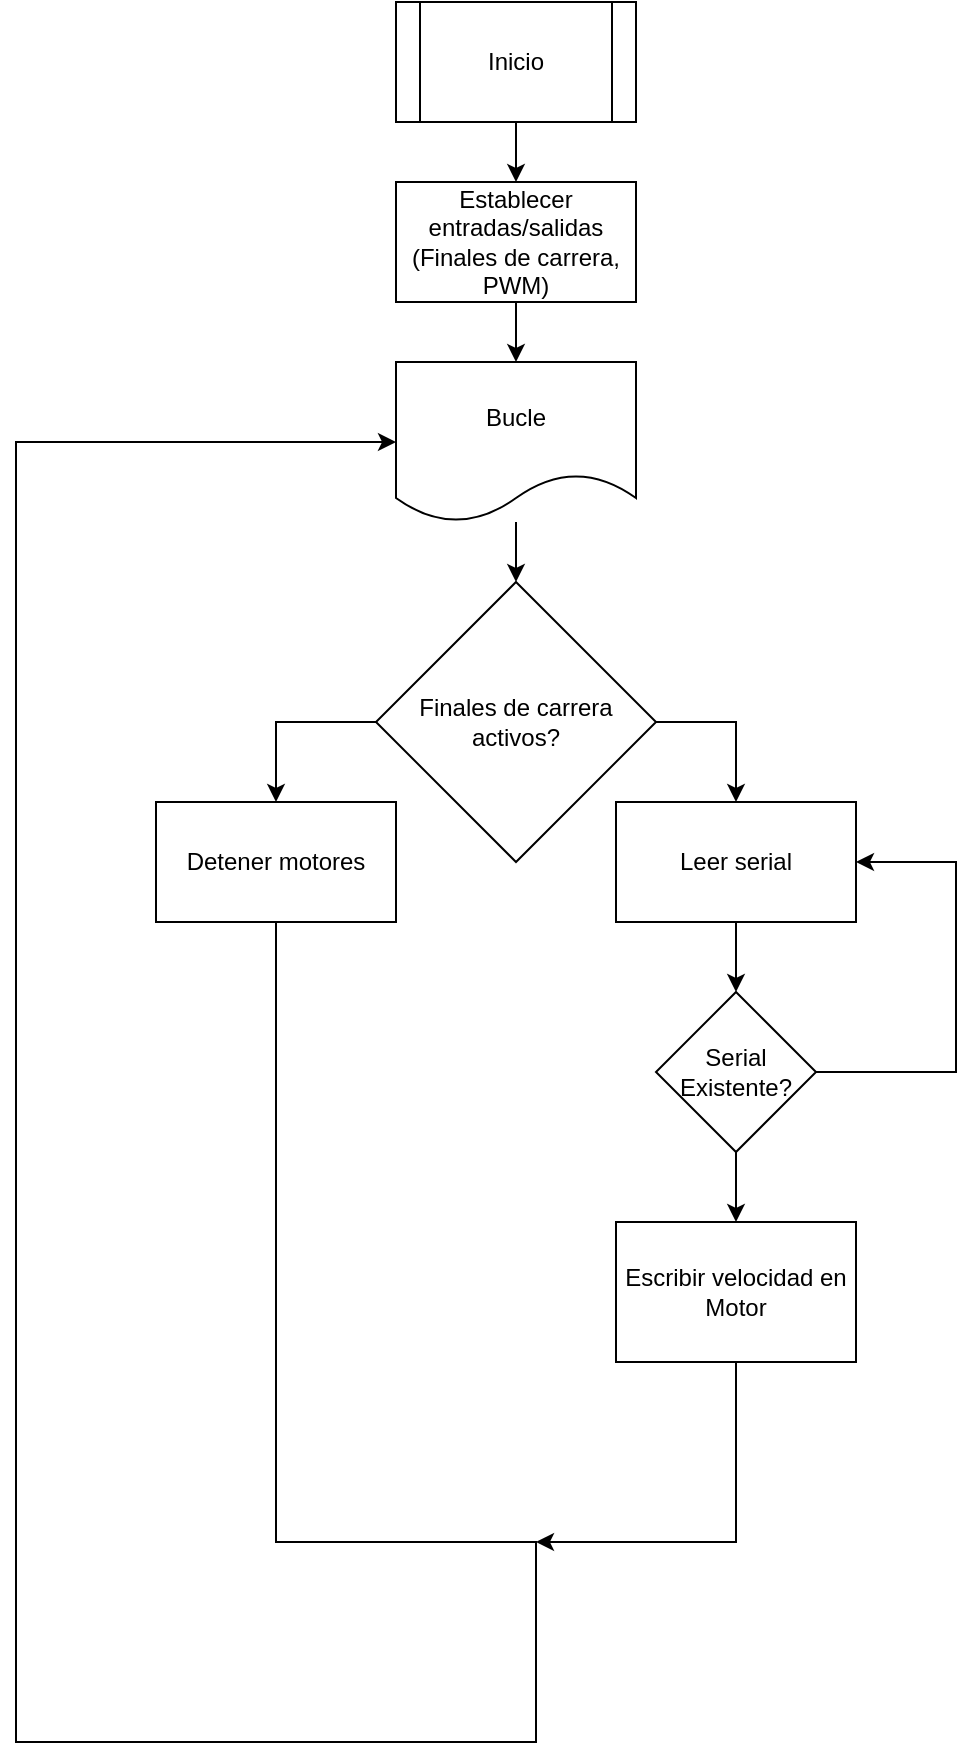 <mxfile version="10.6.5" type="device"><diagram id="Vk-rWV8qZW_kjKiS4TG_" name="Page-1"><mxGraphModel dx="3600" dy="1637" grid="1" gridSize="10" guides="1" tooltips="1" connect="1" arrows="1" fold="1" page="1" pageScale="1" pageWidth="850" pageHeight="1100" math="0" shadow="0"><root><mxCell id="0"/><mxCell id="1" parent="0"/><mxCell id="_DntIG7QpreQfv8E7oD_-4" value="" style="edgeStyle=orthogonalEdgeStyle;rounded=0;orthogonalLoop=1;jettySize=auto;html=1;" edge="1" parent="1" source="_DntIG7QpreQfv8E7oD_-1" target="_DntIG7QpreQfv8E7oD_-2"><mxGeometry relative="1" as="geometry"/></mxCell><mxCell id="_DntIG7QpreQfv8E7oD_-1" value="Inicio" style="shape=process;whiteSpace=wrap;html=1;backgroundOutline=1;" vertex="1" parent="1"><mxGeometry x="380" y="130" width="120" height="60" as="geometry"/></mxCell><mxCell id="_DntIG7QpreQfv8E7oD_-24" value="" style="edgeStyle=orthogonalEdgeStyle;rounded=0;orthogonalLoop=1;jettySize=auto;html=1;" edge="1" parent="1" source="_DntIG7QpreQfv8E7oD_-2" target="_DntIG7QpreQfv8E7oD_-22"><mxGeometry relative="1" as="geometry"/></mxCell><mxCell id="_DntIG7QpreQfv8E7oD_-2" value="Establecer entradas/salidas&lt;br&gt;(Finales de carrera, PWM)" style="rounded=0;whiteSpace=wrap;html=1;" vertex="1" parent="1"><mxGeometry x="380" y="220" width="120" height="60" as="geometry"/></mxCell><mxCell id="_DntIG7QpreQfv8E7oD_-9" style="edgeStyle=orthogonalEdgeStyle;rounded=0;orthogonalLoop=1;jettySize=auto;html=1;exitX=0;exitY=0.5;exitDx=0;exitDy=0;entryX=0.5;entryY=0;entryDx=0;entryDy=0;" edge="1" parent="1" source="_DntIG7QpreQfv8E7oD_-3" target="_DntIG7QpreQfv8E7oD_-6"><mxGeometry relative="1" as="geometry"/></mxCell><mxCell id="_DntIG7QpreQfv8E7oD_-14" style="edgeStyle=orthogonalEdgeStyle;rounded=0;orthogonalLoop=1;jettySize=auto;html=1;exitX=1;exitY=0.5;exitDx=0;exitDy=0;entryX=0.5;entryY=0;entryDx=0;entryDy=0;" edge="1" parent="1" source="_DntIG7QpreQfv8E7oD_-3" target="_DntIG7QpreQfv8E7oD_-19"><mxGeometry relative="1" as="geometry"><Array as="points"><mxPoint x="550" y="490"/></Array></mxGeometry></mxCell><mxCell id="_DntIG7QpreQfv8E7oD_-3" value="Finales de carrera activos?" style="rhombus;whiteSpace=wrap;html=1;" vertex="1" parent="1"><mxGeometry x="370" y="420" width="140" height="140" as="geometry"/></mxCell><mxCell id="_DntIG7QpreQfv8E7oD_-26" value="" style="edgeStyle=orthogonalEdgeStyle;rounded=0;orthogonalLoop=1;jettySize=auto;html=1;entryX=0;entryY=0.5;entryDx=0;entryDy=0;" edge="1" parent="1" source="_DntIG7QpreQfv8E7oD_-6" target="_DntIG7QpreQfv8E7oD_-22"><mxGeometry relative="1" as="geometry"><mxPoint x="450" y="1030" as="targetPoint"/><Array as="points"><mxPoint x="320" y="900"/><mxPoint x="450" y="900"/><mxPoint x="450" y="1000"/><mxPoint x="190" y="1000"/><mxPoint x="190" y="350"/></Array></mxGeometry></mxCell><mxCell id="_DntIG7QpreQfv8E7oD_-6" value="Detener motores" style="rounded=0;whiteSpace=wrap;html=1;" vertex="1" parent="1"><mxGeometry x="260" y="530" width="120" height="60" as="geometry"/></mxCell><mxCell id="_DntIG7QpreQfv8E7oD_-16" value="" style="edgeStyle=orthogonalEdgeStyle;rounded=0;orthogonalLoop=1;jettySize=auto;html=1;entryX=0.5;entryY=0;entryDx=0;entryDy=0;" edge="1" parent="1" source="_DntIG7QpreQfv8E7oD_-10" target="_DntIG7QpreQfv8E7oD_-11"><mxGeometry relative="1" as="geometry"><mxPoint x="845" y="710" as="targetPoint"/></mxGeometry></mxCell><mxCell id="_DntIG7QpreQfv8E7oD_-21" style="edgeStyle=orthogonalEdgeStyle;rounded=0;orthogonalLoop=1;jettySize=auto;html=1;exitX=1;exitY=0.5;exitDx=0;exitDy=0;entryX=1;entryY=0.5;entryDx=0;entryDy=0;" edge="1" parent="1" source="_DntIG7QpreQfv8E7oD_-10" target="_DntIG7QpreQfv8E7oD_-19"><mxGeometry relative="1" as="geometry"><Array as="points"><mxPoint x="660" y="665"/><mxPoint x="660" y="560"/></Array></mxGeometry></mxCell><mxCell id="_DntIG7QpreQfv8E7oD_-10" value="Serial Existente?" style="rhombus;whiteSpace=wrap;html=1;" vertex="1" parent="1"><mxGeometry x="510" y="625" width="80" height="80" as="geometry"/></mxCell><mxCell id="_DntIG7QpreQfv8E7oD_-28" value="" style="edgeStyle=orthogonalEdgeStyle;rounded=0;orthogonalLoop=1;jettySize=auto;html=1;" edge="1" parent="1" source="_DntIG7QpreQfv8E7oD_-11"><mxGeometry relative="1" as="geometry"><mxPoint x="450" y="900" as="targetPoint"/><Array as="points"><mxPoint x="550" y="900"/></Array></mxGeometry></mxCell><mxCell id="_DntIG7QpreQfv8E7oD_-11" value="Escribir velocidad en Motor" style="rounded=0;whiteSpace=wrap;html=1;" vertex="1" parent="1"><mxGeometry x="490" y="740" width="120" height="70" as="geometry"/></mxCell><mxCell id="_DntIG7QpreQfv8E7oD_-20" value="" style="edgeStyle=orthogonalEdgeStyle;rounded=0;orthogonalLoop=1;jettySize=auto;html=1;" edge="1" parent="1" source="_DntIG7QpreQfv8E7oD_-19" target="_DntIG7QpreQfv8E7oD_-10"><mxGeometry relative="1" as="geometry"/></mxCell><mxCell id="_DntIG7QpreQfv8E7oD_-19" value="Leer serial" style="rounded=0;whiteSpace=wrap;html=1;" vertex="1" parent="1"><mxGeometry x="490" y="530" width="120" height="60" as="geometry"/></mxCell><mxCell id="_DntIG7QpreQfv8E7oD_-23" value="" style="edgeStyle=orthogonalEdgeStyle;rounded=0;orthogonalLoop=1;jettySize=auto;html=1;" edge="1" parent="1" source="_DntIG7QpreQfv8E7oD_-22" target="_DntIG7QpreQfv8E7oD_-3"><mxGeometry relative="1" as="geometry"/></mxCell><mxCell id="_DntIG7QpreQfv8E7oD_-22" value="Bucle" style="shape=document;whiteSpace=wrap;html=1;boundedLbl=1;" vertex="1" parent="1"><mxGeometry x="380" y="310" width="120" height="80" as="geometry"/></mxCell></root></mxGraphModel></diagram></mxfile>